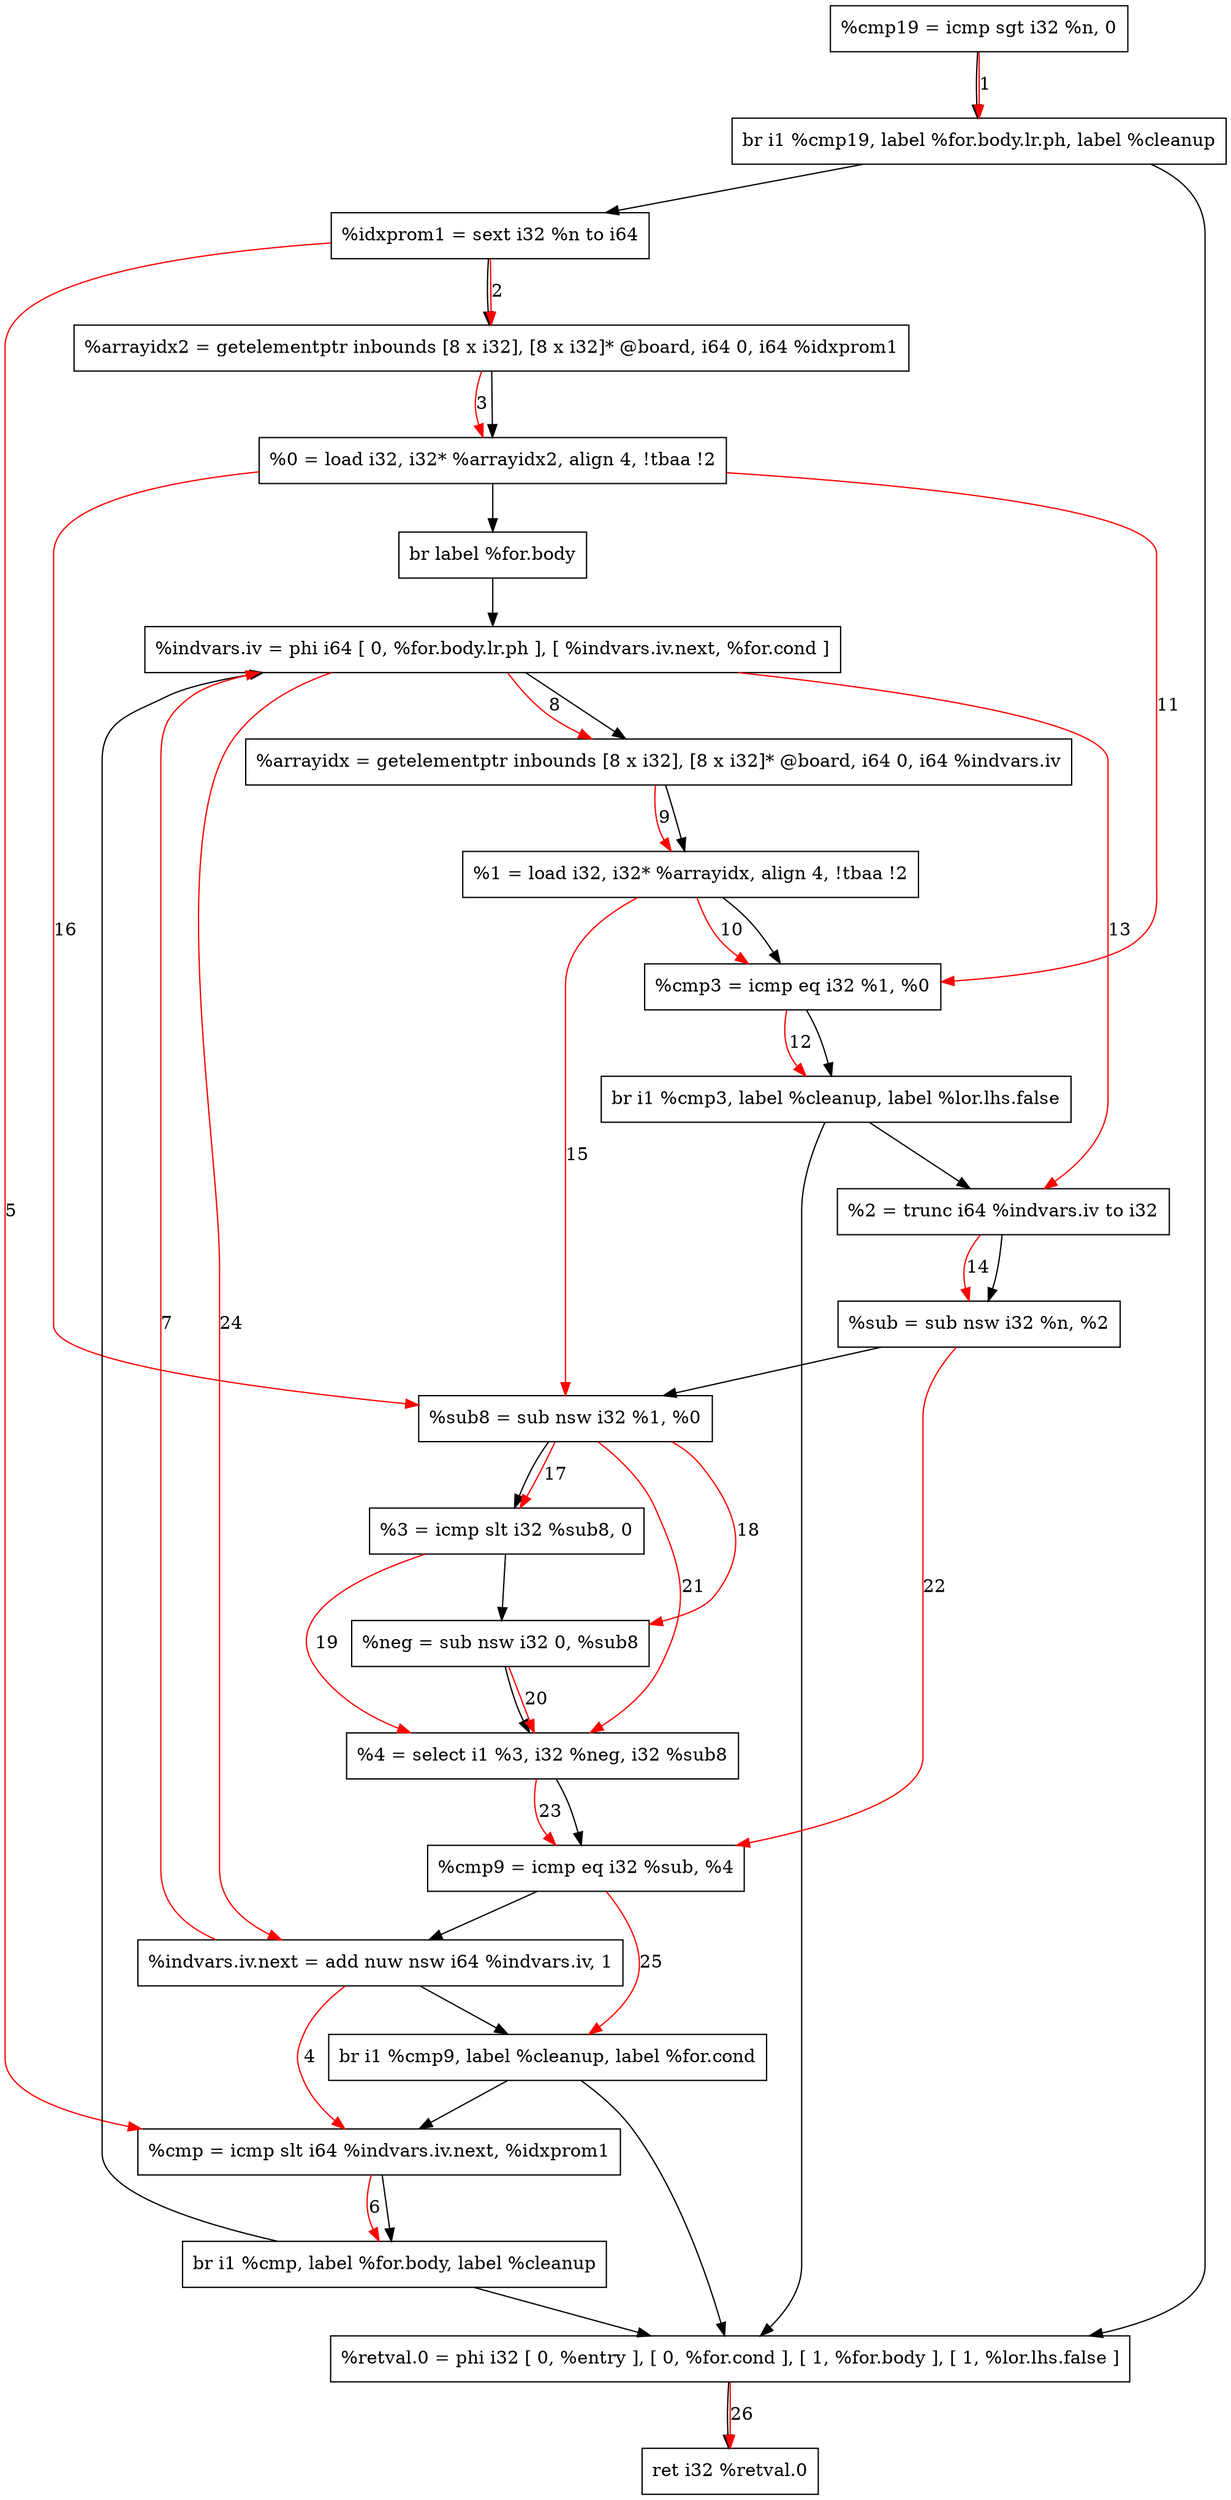 digraph "CDFG for'check_cross' function" {
	Node0x5569bdae7480[shape=record, label="  %cmp19 = icmp sgt i32 %n, 0"]
	Node0x5569bda7a468[shape=record, label="  br i1 %cmp19, label %for.body.lr.ph, label %cleanup"]
	Node0x5569bdae5668[shape=record, label="  %idxprom1 = sext i32 %n to i64"]
	Node0x5569bdae7688[shape=record, label="  %arrayidx2 = getelementptr inbounds [8 x i32], [8 x i32]* @board, i64 0, i64 %idxprom1"]
	Node0x5569bdae7728[shape=record, label="  %0 = load i32, i32* %arrayidx2, align 4, !tbaa !2"]
	Node0x5569bdae7888[shape=record, label="  br label %for.body"]
	Node0x5569bdae7a40[shape=record, label="  %cmp = icmp slt i64 %indvars.iv.next, %idxprom1"]
	Node0x5569bda7a588[shape=record, label="  br i1 %cmp, label %for.body, label %cleanup"]
	Node0x5569bdae7ad8[shape=record, label="  %indvars.iv = phi i64 [ 0, %for.body.lr.ph ], [ %indvars.iv.next, %for.cond ]"]
	Node0x5569bdae7bb8[shape=record, label="  %arrayidx = getelementptr inbounds [8 x i32], [8 x i32]* @board, i64 0, i64 %indvars.iv"]
	Node0x5569bdae7828[shape=record, label="  %1 = load i32, i32* %arrayidx, align 4, !tbaa !2"]
	Node0x5569bdae7c90[shape=record, label="  %cmp3 = icmp eq i32 %1, %0"]
	Node0x5569bdae7f98[shape=record, label="  br i1 %cmp3, label %cleanup, label %lor.lhs.false"]
	Node0x5569bdae7f08[shape=record, label="  %2 = trunc i64 %indvars.iv to i32"]
	Node0x5569bdae8040[shape=record, label="  %sub = sub nsw i32 %n, %2"]
	Node0x5569bdae80b0[shape=record, label="  %sub8 = sub nsw i32 %1, %0"]
	Node0x5569bdae8140[shape=record, label="  %3 = icmp slt i32 %sub8, 0"]
	Node0x5569bdae81b0[shape=record, label="  %neg = sub nsw i32 0, %sub8"]
	Node0x5569bdae8258[shape=record, label="  %4 = select i1 %3, i32 %neg, i32 %sub8"]
	Node0x5569bdae8320[shape=record, label="  %cmp9 = icmp eq i32 %sub, %4"]
	Node0x5569bdae83b0[shape=record, label="  %indvars.iv.next = add nuw nsw i64 %indvars.iv, 1"]
	Node0x5569bdae8438[shape=record, label="  br i1 %cmp9, label %cleanup, label %for.cond"]
	Node0x5569bdae8488[shape=record, label="  %retval.0 = phi i32 [ 0, %entry ], [ 0, %for.cond ], [ 1, %for.body ], [ 1, %lor.lhs.false ]"]
	Node0x5569bdae75c8[shape=record, label="  ret i32 %retval.0"]
	Node0x5569bdae7480 -> Node0x5569bda7a468
	Node0x5569bda7a468 -> Node0x5569bdae5668
	Node0x5569bda7a468 -> Node0x5569bdae8488
	Node0x5569bdae5668 -> Node0x5569bdae7688
	Node0x5569bdae7688 -> Node0x5569bdae7728
	Node0x5569bdae7728 -> Node0x5569bdae7888
	Node0x5569bdae7888 -> Node0x5569bdae7ad8
	Node0x5569bdae7a40 -> Node0x5569bda7a588
	Node0x5569bda7a588 -> Node0x5569bdae7ad8
	Node0x5569bda7a588 -> Node0x5569bdae8488
	Node0x5569bdae7ad8 -> Node0x5569bdae7bb8
	Node0x5569bdae7bb8 -> Node0x5569bdae7828
	Node0x5569bdae7828 -> Node0x5569bdae7c90
	Node0x5569bdae7c90 -> Node0x5569bdae7f98
	Node0x5569bdae7f98 -> Node0x5569bdae8488
	Node0x5569bdae7f98 -> Node0x5569bdae7f08
	Node0x5569bdae7f08 -> Node0x5569bdae8040
	Node0x5569bdae8040 -> Node0x5569bdae80b0
	Node0x5569bdae80b0 -> Node0x5569bdae8140
	Node0x5569bdae8140 -> Node0x5569bdae81b0
	Node0x5569bdae81b0 -> Node0x5569bdae8258
	Node0x5569bdae8258 -> Node0x5569bdae8320
	Node0x5569bdae8320 -> Node0x5569bdae83b0
	Node0x5569bdae83b0 -> Node0x5569bdae8438
	Node0x5569bdae8438 -> Node0x5569bdae8488
	Node0x5569bdae8438 -> Node0x5569bdae7a40
	Node0x5569bdae8488 -> Node0x5569bdae75c8
edge [color=red]
	Node0x5569bdae7480 -> Node0x5569bda7a468[label="1"]
	Node0x5569bdae5668 -> Node0x5569bdae7688[label="2"]
	Node0x5569bdae7688 -> Node0x5569bdae7728[label="3"]
	Node0x5569bdae83b0 -> Node0x5569bdae7a40[label="4"]
	Node0x5569bdae5668 -> Node0x5569bdae7a40[label="5"]
	Node0x5569bdae7a40 -> Node0x5569bda7a588[label="6"]
	Node0x5569bdae83b0 -> Node0x5569bdae7ad8[label="7"]
	Node0x5569bdae7ad8 -> Node0x5569bdae7bb8[label="8"]
	Node0x5569bdae7bb8 -> Node0x5569bdae7828[label="9"]
	Node0x5569bdae7828 -> Node0x5569bdae7c90[label="10"]
	Node0x5569bdae7728 -> Node0x5569bdae7c90[label="11"]
	Node0x5569bdae7c90 -> Node0x5569bdae7f98[label="12"]
	Node0x5569bdae7ad8 -> Node0x5569bdae7f08[label="13"]
	Node0x5569bdae7f08 -> Node0x5569bdae8040[label="14"]
	Node0x5569bdae7828 -> Node0x5569bdae80b0[label="15"]
	Node0x5569bdae7728 -> Node0x5569bdae80b0[label="16"]
	Node0x5569bdae80b0 -> Node0x5569bdae8140[label="17"]
	Node0x5569bdae80b0 -> Node0x5569bdae81b0[label="18"]
	Node0x5569bdae8140 -> Node0x5569bdae8258[label="19"]
	Node0x5569bdae81b0 -> Node0x5569bdae8258[label="20"]
	Node0x5569bdae80b0 -> Node0x5569bdae8258[label="21"]
	Node0x5569bdae8040 -> Node0x5569bdae8320[label="22"]
	Node0x5569bdae8258 -> Node0x5569bdae8320[label="23"]
	Node0x5569bdae7ad8 -> Node0x5569bdae83b0[label="24"]
	Node0x5569bdae8320 -> Node0x5569bdae8438[label="25"]
	Node0x5569bdae8488 -> Node0x5569bdae75c8[label="26"]
}
